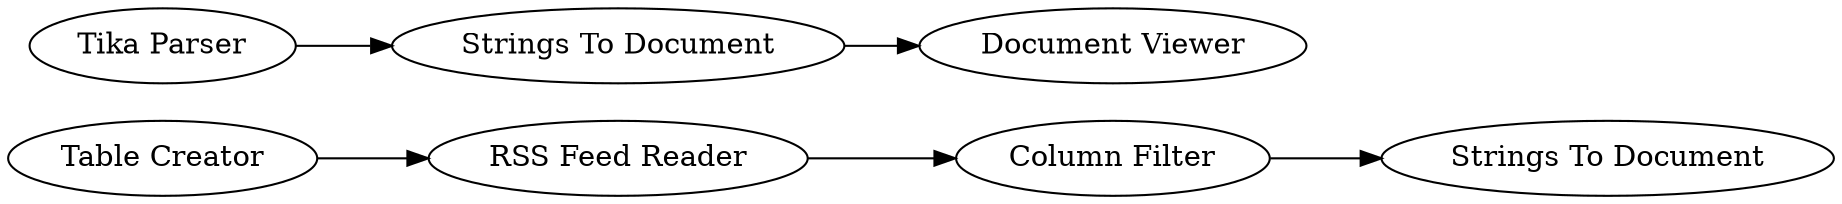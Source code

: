 digraph {
	42 [label="Table Creator"]
	53 [label="RSS Feed Reader"]
	60 [label="Column Filter"]
	61 [label="Strings To Document"]
	62 [label="Tika Parser"]
	63 [label="Strings To Document"]
	64 [label="Document Viewer"]
	42 -> 53
	53 -> 60
	60 -> 61
	62 -> 63
	63 -> 64
	rankdir=LR
}
